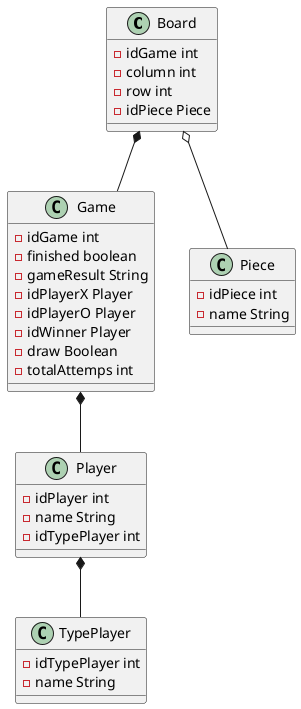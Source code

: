 @startuml ModelTictactoe



class Board{
    -idGame int
    -column int
    -row int
    -idPiece Piece
}

class Player{
    -idPlayer int
    -name String
    -idTypePlayer int
}


class Game{
    -idGame int
    -finished boolean
    -gameResult String
    -idPlayerX Player
    -idPlayerO Player
    -idWinner Player
    -draw Boolean
    -totalAttemps int
}

class TypePlayer{
    -idTypePlayer int
    -name String
}


Class Piece  {
    -idPiece int
    -name String
}

Board *-- Game
Board o--Piece
Game*--Player
Player*--TypePlayer


@enduml